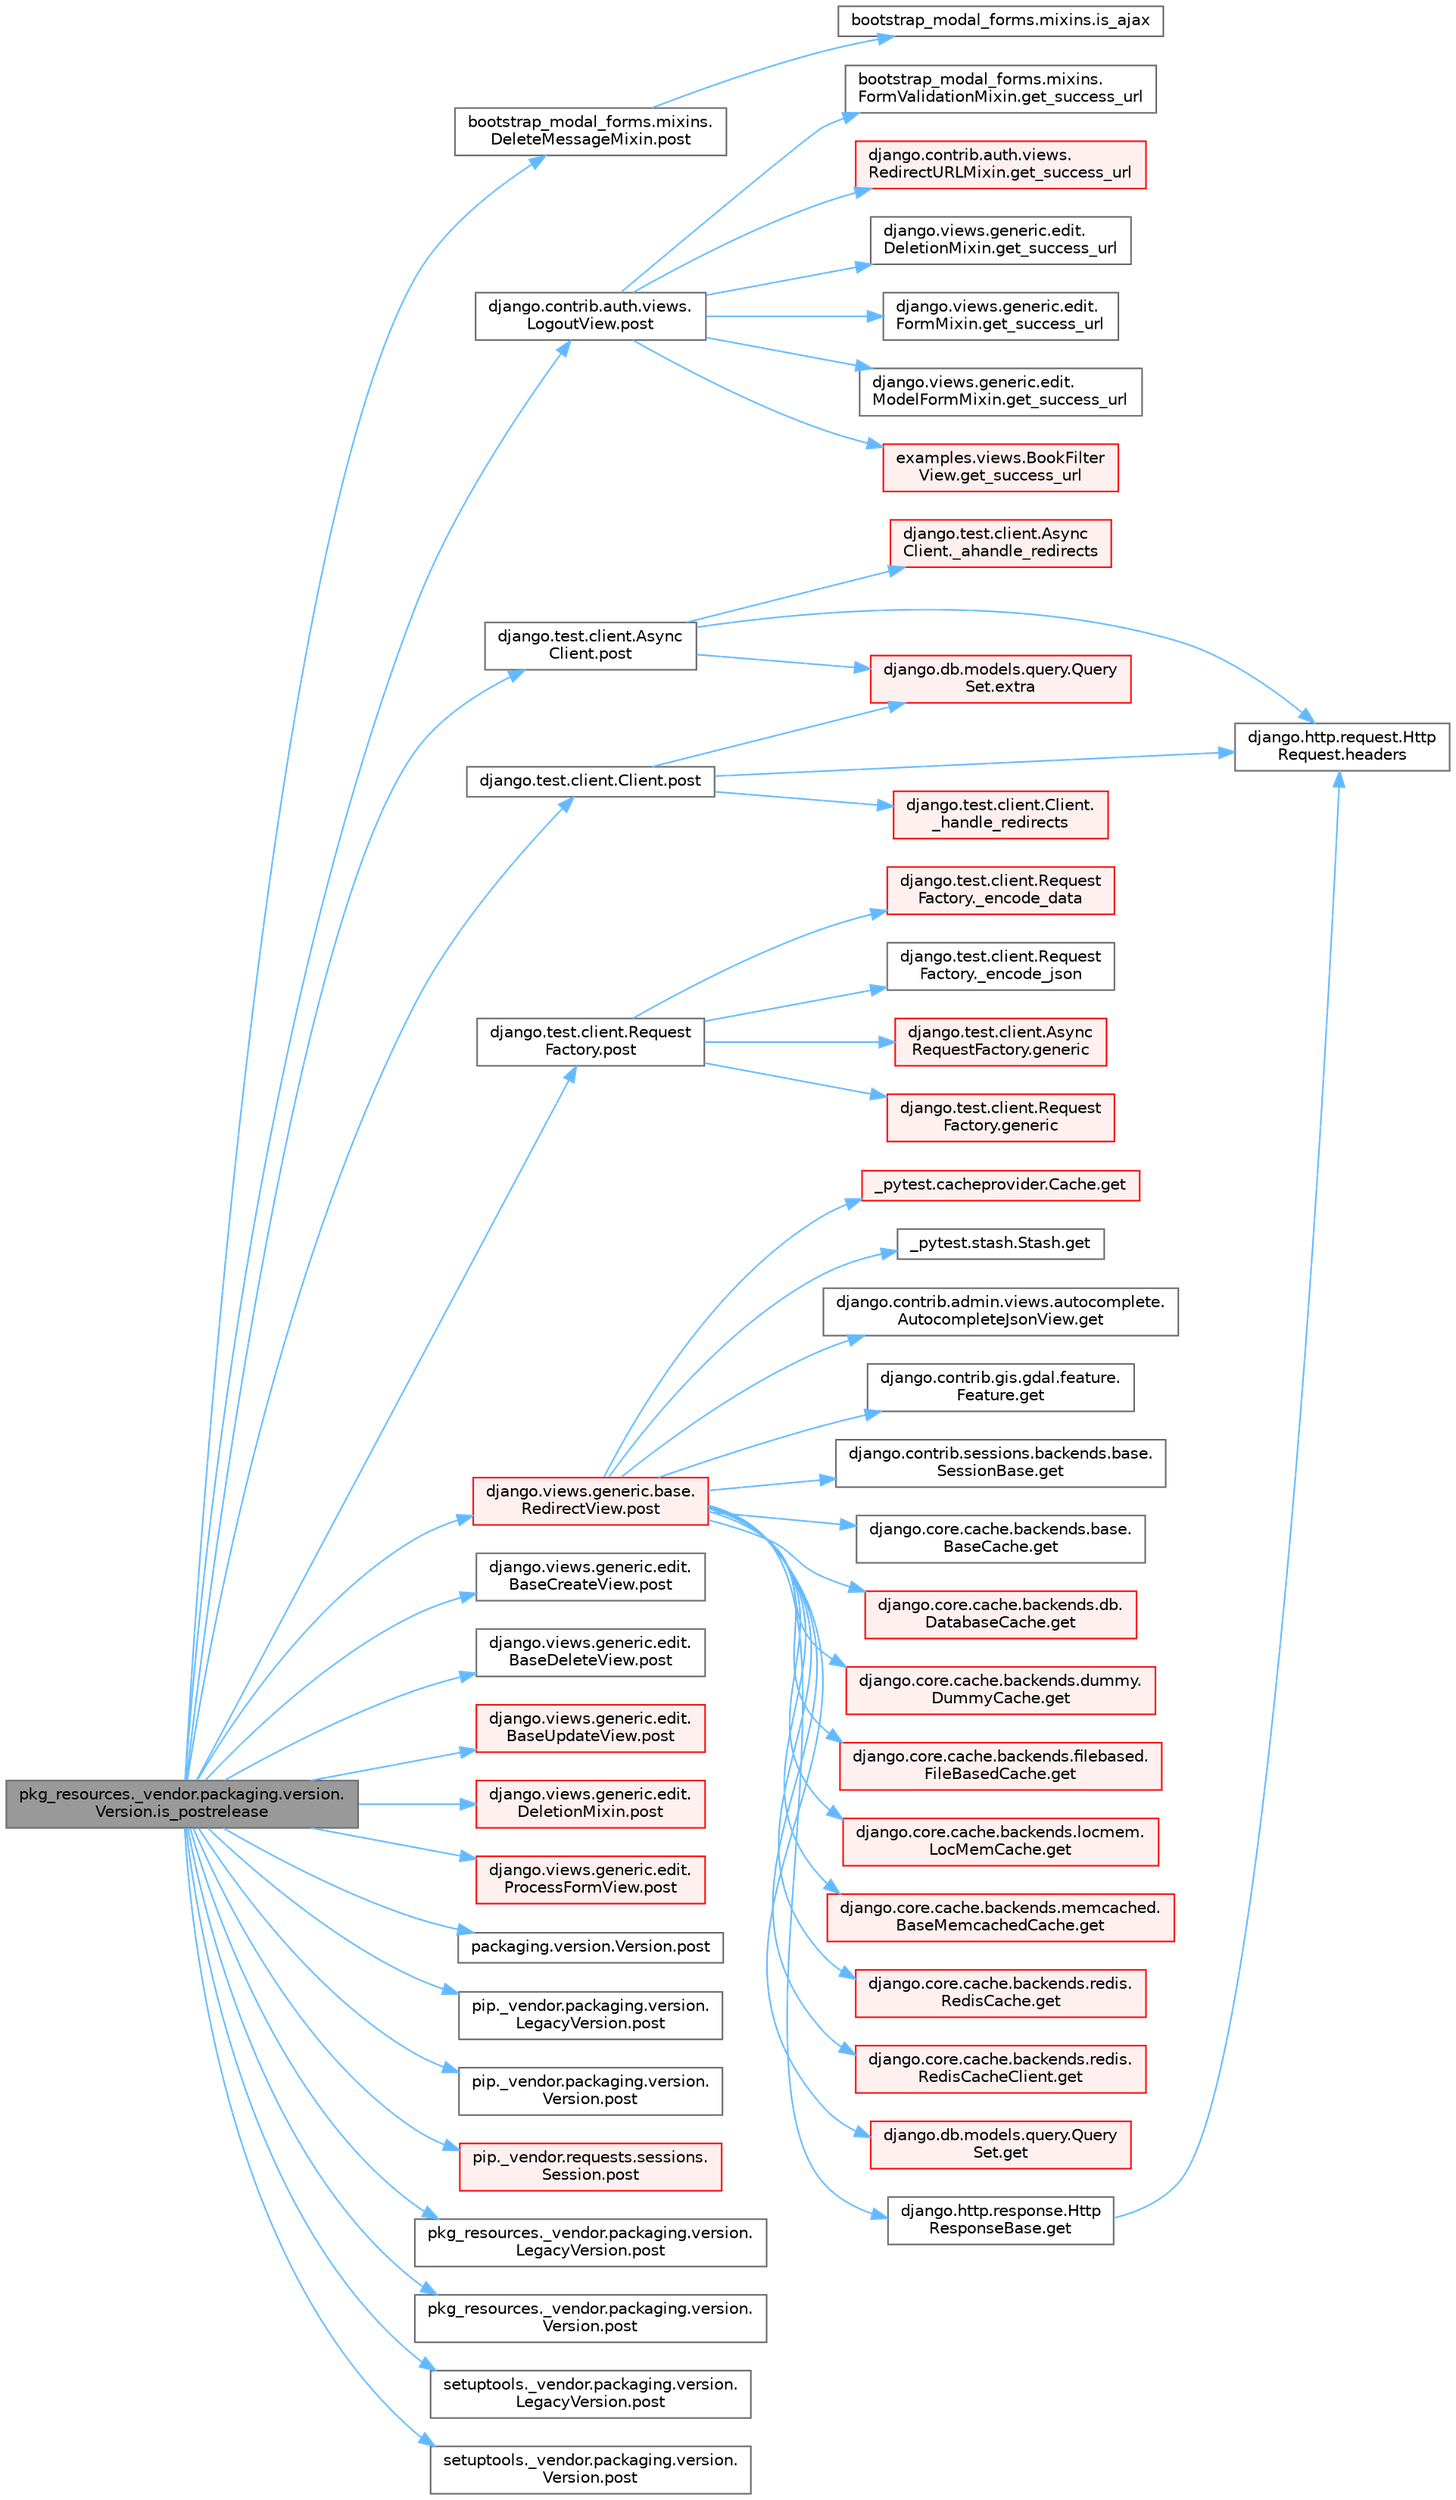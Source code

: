digraph "pkg_resources._vendor.packaging.version.Version.is_postrelease"
{
 // LATEX_PDF_SIZE
  bgcolor="transparent";
  edge [fontname=Helvetica,fontsize=10,labelfontname=Helvetica,labelfontsize=10];
  node [fontname=Helvetica,fontsize=10,shape=box,height=0.2,width=0.4];
  rankdir="LR";
  Node1 [id="Node000001",label="pkg_resources._vendor.packaging.version.\lVersion.is_postrelease",height=0.2,width=0.4,color="gray40", fillcolor="grey60", style="filled", fontcolor="black",tooltip=" "];
  Node1 -> Node2 [id="edge1_Node000001_Node000002",color="steelblue1",style="solid",tooltip=" "];
  Node2 [id="Node000002",label="bootstrap_modal_forms.mixins.\lDeleteMessageMixin.post",height=0.2,width=0.4,color="grey40", fillcolor="white", style="filled",URL="$classbootstrap__modal__forms_1_1mixins_1_1_delete_message_mixin.html#a23430f474251a10815ad23e333795187",tooltip=" "];
  Node2 -> Node3 [id="edge2_Node000002_Node000003",color="steelblue1",style="solid",tooltip=" "];
  Node3 [id="Node000003",label="bootstrap_modal_forms.mixins.is_ajax",height=0.2,width=0.4,color="grey40", fillcolor="white", style="filled",URL="$namespacebootstrap__modal__forms_1_1mixins.html#afa3f0b5bfe74f2a68bebd83fa6b337c0",tooltip=" "];
  Node1 -> Node4 [id="edge3_Node000001_Node000004",color="steelblue1",style="solid",tooltip=" "];
  Node4 [id="Node000004",label="django.contrib.auth.views.\lLogoutView.post",height=0.2,width=0.4,color="grey40", fillcolor="white", style="filled",URL="$classdjango_1_1contrib_1_1auth_1_1views_1_1_logout_view.html#a69861180b4eb08ae727feea6aae19760",tooltip=" "];
  Node4 -> Node5 [id="edge4_Node000004_Node000005",color="steelblue1",style="solid",tooltip=" "];
  Node5 [id="Node000005",label="bootstrap_modal_forms.mixins.\lFormValidationMixin.get_success_url",height=0.2,width=0.4,color="grey40", fillcolor="white", style="filled",URL="$classbootstrap__modal__forms_1_1mixins_1_1_form_validation_mixin.html#aa553501c571b07d6bd1f89d7a9e26052",tooltip=" "];
  Node4 -> Node6 [id="edge5_Node000004_Node000006",color="steelblue1",style="solid",tooltip=" "];
  Node6 [id="Node000006",label="django.contrib.auth.views.\lRedirectURLMixin.get_success_url",height=0.2,width=0.4,color="red", fillcolor="#FFF0F0", style="filled",URL="$classdjango_1_1contrib_1_1auth_1_1views_1_1_redirect_u_r_l_mixin.html#af21808d30d7068d8601020fdbd90171c",tooltip=" "];
  Node4 -> Node4533 [id="edge6_Node000004_Node004533",color="steelblue1",style="solid",tooltip=" "];
  Node4533 [id="Node004533",label="django.views.generic.edit.\lDeletionMixin.get_success_url",height=0.2,width=0.4,color="grey40", fillcolor="white", style="filled",URL="$classdjango_1_1views_1_1generic_1_1edit_1_1_deletion_mixin.html#a37e6714e98b78cc3fe4be0c0efd380a9",tooltip=" "];
  Node4 -> Node4534 [id="edge7_Node000004_Node004534",color="steelblue1",style="solid",tooltip=" "];
  Node4534 [id="Node004534",label="django.views.generic.edit.\lFormMixin.get_success_url",height=0.2,width=0.4,color="grey40", fillcolor="white", style="filled",URL="$classdjango_1_1views_1_1generic_1_1edit_1_1_form_mixin.html#a7094b72047f7c8cce7fd58215f6d72ce",tooltip=" "];
  Node4 -> Node4535 [id="edge8_Node000004_Node004535",color="steelblue1",style="solid",tooltip=" "];
  Node4535 [id="Node004535",label="django.views.generic.edit.\lModelFormMixin.get_success_url",height=0.2,width=0.4,color="grey40", fillcolor="white", style="filled",URL="$classdjango_1_1views_1_1generic_1_1edit_1_1_model_form_mixin.html#ac6c51bfba32046e2c57838d76adc80f2",tooltip=" "];
  Node4 -> Node4536 [id="edge9_Node000004_Node004536",color="steelblue1",style="solid",tooltip=" "];
  Node4536 [id="Node004536",label="examples.views.BookFilter\lView.get_success_url",height=0.2,width=0.4,color="red", fillcolor="#FFF0F0", style="filled",URL="$classexamples_1_1views_1_1_book_filter_view.html#aa2850ac24b9acf2933ac3db160ee5a56",tooltip=" "];
  Node1 -> Node4537 [id="edge10_Node000001_Node004537",color="steelblue1",style="solid",tooltip=" "];
  Node4537 [id="Node004537",label="django.test.client.Async\lClient.post",height=0.2,width=0.4,color="grey40", fillcolor="white", style="filled",URL="$classdjango_1_1test_1_1client_1_1_async_client.html#a606087ed94f0f597ae0e2cf236ebe1a2",tooltip=" "];
  Node4537 -> Node1359 [id="edge11_Node004537_Node001359",color="steelblue1",style="solid",tooltip=" "];
  Node1359 [id="Node001359",label="django.test.client.Async\lClient._ahandle_redirects",height=0.2,width=0.4,color="red", fillcolor="#FFF0F0", style="filled",URL="$classdjango_1_1test_1_1client_1_1_async_client.html#a8740fe0dc39e7fe74e515be78449ee76",tooltip=" "];
  Node4537 -> Node1411 [id="edge12_Node004537_Node001411",color="steelblue1",style="solid",tooltip=" "];
  Node1411 [id="Node001411",label="django.db.models.query.Query\lSet.extra",height=0.2,width=0.4,color="red", fillcolor="#FFF0F0", style="filled",URL="$classdjango_1_1db_1_1models_1_1query_1_1_query_set.html#ae54983d1fa1ba41e84f20cea946cde79",tooltip=" "];
  Node4537 -> Node478 [id="edge13_Node004537_Node000478",color="steelblue1",style="solid",tooltip=" "];
  Node478 [id="Node000478",label="django.http.request.Http\lRequest.headers",height=0.2,width=0.4,color="grey40", fillcolor="white", style="filled",URL="$classdjango_1_1http_1_1request_1_1_http_request.html#a757d86c06e163aa94180817723ce1b9c",tooltip=" "];
  Node1 -> Node4538 [id="edge14_Node000001_Node004538",color="steelblue1",style="solid",tooltip=" "];
  Node4538 [id="Node004538",label="django.test.client.Client.post",height=0.2,width=0.4,color="grey40", fillcolor="white", style="filled",URL="$classdjango_1_1test_1_1client_1_1_client.html#a14732e435f6a02692b76783bae050e4b",tooltip=" "];
  Node4538 -> Node1413 [id="edge15_Node004538_Node001413",color="steelblue1",style="solid",tooltip=" "];
  Node1413 [id="Node001413",label="django.test.client.Client.\l_handle_redirects",height=0.2,width=0.4,color="red", fillcolor="#FFF0F0", style="filled",URL="$classdjango_1_1test_1_1client_1_1_client.html#a234b328f33c374ad181aa49c6515d469",tooltip=" "];
  Node4538 -> Node1411 [id="edge16_Node004538_Node001411",color="steelblue1",style="solid",tooltip=" "];
  Node4538 -> Node478 [id="edge17_Node004538_Node000478",color="steelblue1",style="solid",tooltip=" "];
  Node1 -> Node4539 [id="edge18_Node000001_Node004539",color="steelblue1",style="solid",tooltip=" "];
  Node4539 [id="Node004539",label="django.test.client.Request\lFactory.post",height=0.2,width=0.4,color="grey40", fillcolor="white", style="filled",URL="$classdjango_1_1test_1_1client_1_1_request_factory.html#af35080874419d551f6dc49fc3c992fae",tooltip=" "];
  Node4539 -> Node4540 [id="edge19_Node004539_Node004540",color="steelblue1",style="solid",tooltip=" "];
  Node4540 [id="Node004540",label="django.test.client.Request\lFactory._encode_data",height=0.2,width=0.4,color="red", fillcolor="#FFF0F0", style="filled",URL="$classdjango_1_1test_1_1client_1_1_request_factory.html#a33edfcee8130bcc1c0c4a8fca2b0f743",tooltip=" "];
  Node4539 -> Node3683 [id="edge20_Node004539_Node003683",color="steelblue1",style="solid",tooltip=" "];
  Node3683 [id="Node003683",label="django.test.client.Request\lFactory._encode_json",height=0.2,width=0.4,color="grey40", fillcolor="white", style="filled",URL="$classdjango_1_1test_1_1client_1_1_request_factory.html#a9777137714cd886cc1039022bda5db01",tooltip=" "];
  Node4539 -> Node1415 [id="edge21_Node004539_Node001415",color="steelblue1",style="solid",tooltip=" "];
  Node1415 [id="Node001415",label="django.test.client.Async\lRequestFactory.generic",height=0.2,width=0.4,color="red", fillcolor="#FFF0F0", style="filled",URL="$classdjango_1_1test_1_1client_1_1_async_request_factory.html#a470d6888694e77c09bd7d8bf6d588233",tooltip=" "];
  Node4539 -> Node1417 [id="edge22_Node004539_Node001417",color="steelblue1",style="solid",tooltip=" "];
  Node1417 [id="Node001417",label="django.test.client.Request\lFactory.generic",height=0.2,width=0.4,color="red", fillcolor="#FFF0F0", style="filled",URL="$classdjango_1_1test_1_1client_1_1_request_factory.html#a24740fe264de91d8c4c1205c9172206d",tooltip=" "];
  Node1 -> Node4543 [id="edge23_Node000001_Node004543",color="steelblue1",style="solid",tooltip=" "];
  Node4543 [id="Node004543",label="django.views.generic.base.\lRedirectView.post",height=0.2,width=0.4,color="red", fillcolor="#FFF0F0", style="filled",URL="$classdjango_1_1views_1_1generic_1_1base_1_1_redirect_view.html#a20f1374a926b81c739ea2672fbe38552",tooltip=" "];
  Node4543 -> Node1362 [id="edge24_Node004543_Node001362",color="steelblue1",style="solid",tooltip=" "];
  Node1362 [id="Node001362",label="_pytest.cacheprovider.Cache.get",height=0.2,width=0.4,color="red", fillcolor="#FFF0F0", style="filled",URL="$class__pytest_1_1cacheprovider_1_1_cache.html#a752b42a7c4034371bcd23244b1862148",tooltip=" "];
  Node4543 -> Node1363 [id="edge25_Node004543_Node001363",color="steelblue1",style="solid",tooltip=" "];
  Node1363 [id="Node001363",label="_pytest.stash.Stash.get",height=0.2,width=0.4,color="grey40", fillcolor="white", style="filled",URL="$class__pytest_1_1stash_1_1_stash.html#a7fec5e28d31d41b05838c98ac277c8c5",tooltip=" "];
  Node4543 -> Node1364 [id="edge26_Node004543_Node001364",color="steelblue1",style="solid",tooltip=" "];
  Node1364 [id="Node001364",label="django.contrib.admin.views.autocomplete.\lAutocompleteJsonView.get",height=0.2,width=0.4,color="grey40", fillcolor="white", style="filled",URL="$classdjango_1_1contrib_1_1admin_1_1views_1_1autocomplete_1_1_autocomplete_json_view.html#a34a861d7d91bddbce574ab88c184895e",tooltip=" "];
  Node4543 -> Node1365 [id="edge27_Node004543_Node001365",color="steelblue1",style="solid",tooltip=" "];
  Node1365 [id="Node001365",label="django.contrib.gis.gdal.feature.\lFeature.get",height=0.2,width=0.4,color="grey40", fillcolor="white", style="filled",URL="$classdjango_1_1contrib_1_1gis_1_1gdal_1_1feature_1_1_feature.html#a21986d93135566e82dd6f57de5e37038",tooltip=" "];
  Node4543 -> Node1366 [id="edge28_Node004543_Node001366",color="steelblue1",style="solid",tooltip=" "];
  Node1366 [id="Node001366",label="django.contrib.sessions.backends.base.\lSessionBase.get",height=0.2,width=0.4,color="grey40", fillcolor="white", style="filled",URL="$classdjango_1_1contrib_1_1sessions_1_1backends_1_1base_1_1_session_base.html#a7d41576dd78ee0cae19d35e409a0dac4",tooltip=" "];
  Node4543 -> Node1367 [id="edge29_Node004543_Node001367",color="steelblue1",style="solid",tooltip=" "];
  Node1367 [id="Node001367",label="django.core.cache.backends.base.\lBaseCache.get",height=0.2,width=0.4,color="grey40", fillcolor="white", style="filled",URL="$classdjango_1_1core_1_1cache_1_1backends_1_1base_1_1_base_cache.html#a670decaea5fb02f8e13f62c4a8d3b691",tooltip=" "];
  Node4543 -> Node1368 [id="edge30_Node004543_Node001368",color="steelblue1",style="solid",tooltip=" "];
  Node1368 [id="Node001368",label="django.core.cache.backends.db.\lDatabaseCache.get",height=0.2,width=0.4,color="red", fillcolor="#FFF0F0", style="filled",URL="$classdjango_1_1core_1_1cache_1_1backends_1_1db_1_1_database_cache.html#ab7c8bab4308c7ceac722a940914fedf1",tooltip=" "];
  Node4543 -> Node1370 [id="edge31_Node004543_Node001370",color="steelblue1",style="solid",tooltip=" "];
  Node1370 [id="Node001370",label="django.core.cache.backends.dummy.\lDummyCache.get",height=0.2,width=0.4,color="red", fillcolor="#FFF0F0", style="filled",URL="$classdjango_1_1core_1_1cache_1_1backends_1_1dummy_1_1_dummy_cache.html#a91db0f78eeef15ccb77c8c518e12de81",tooltip=" "];
  Node4543 -> Node1371 [id="edge32_Node004543_Node001371",color="steelblue1",style="solid",tooltip=" "];
  Node1371 [id="Node001371",label="django.core.cache.backends.filebased.\lFileBasedCache.get",height=0.2,width=0.4,color="red", fillcolor="#FFF0F0", style="filled",URL="$classdjango_1_1core_1_1cache_1_1backends_1_1filebased_1_1_file_based_cache.html#a81478fa25dd545d6e223f4e3d6760646",tooltip=" "];
  Node4543 -> Node1374 [id="edge33_Node004543_Node001374",color="steelblue1",style="solid",tooltip=" "];
  Node1374 [id="Node001374",label="django.core.cache.backends.locmem.\lLocMemCache.get",height=0.2,width=0.4,color="red", fillcolor="#FFF0F0", style="filled",URL="$classdjango_1_1core_1_1cache_1_1backends_1_1locmem_1_1_loc_mem_cache.html#aeb7aff9d132188d4b106f42045eaf803",tooltip=" "];
  Node4543 -> Node1376 [id="edge34_Node004543_Node001376",color="steelblue1",style="solid",tooltip=" "];
  Node1376 [id="Node001376",label="django.core.cache.backends.memcached.\lBaseMemcachedCache.get",height=0.2,width=0.4,color="red", fillcolor="#FFF0F0", style="filled",URL="$classdjango_1_1core_1_1cache_1_1backends_1_1memcached_1_1_base_memcached_cache.html#ad5e6be20ce407cf4548603d3b413c56e",tooltip=" "];
  Node4543 -> Node1377 [id="edge35_Node004543_Node001377",color="steelblue1",style="solid",tooltip=" "];
  Node1377 [id="Node001377",label="django.core.cache.backends.redis.\lRedisCache.get",height=0.2,width=0.4,color="red", fillcolor="#FFF0F0", style="filled",URL="$classdjango_1_1core_1_1cache_1_1backends_1_1redis_1_1_redis_cache.html#ac5ae812bc82909854e7658e31c37fdcb",tooltip=" "];
  Node4543 -> Node1378 [id="edge36_Node004543_Node001378",color="steelblue1",style="solid",tooltip=" "];
  Node1378 [id="Node001378",label="django.core.cache.backends.redis.\lRedisCacheClient.get",height=0.2,width=0.4,color="red", fillcolor="#FFF0F0", style="filled",URL="$classdjango_1_1core_1_1cache_1_1backends_1_1redis_1_1_redis_cache_client.html#aa437370e2a6efba9f9cdf9beb76611ea",tooltip=" "];
  Node4543 -> Node1382 [id="edge37_Node004543_Node001382",color="steelblue1",style="solid",tooltip=" "];
  Node1382 [id="Node001382",label="django.db.models.query.Query\lSet.get",height=0.2,width=0.4,color="red", fillcolor="#FFF0F0", style="filled",URL="$classdjango_1_1db_1_1models_1_1query_1_1_query_set.html#afe9afa909843984d4fa4c2555f0f1310",tooltip=" "];
  Node4543 -> Node1407 [id="edge38_Node004543_Node001407",color="steelblue1",style="solid",tooltip=" "];
  Node1407 [id="Node001407",label="django.http.response.Http\lResponseBase.get",height=0.2,width=0.4,color="grey40", fillcolor="white", style="filled",URL="$classdjango_1_1http_1_1response_1_1_http_response_base.html#ae2baff89ce088ff5c75d643fbbe62a1d",tooltip=" "];
  Node1407 -> Node478 [id="edge39_Node001407_Node000478",color="steelblue1",style="solid",tooltip=" "];
  Node1 -> Node4544 [id="edge40_Node000001_Node004544",color="steelblue1",style="solid",tooltip=" "];
  Node4544 [id="Node004544",label="django.views.generic.edit.\lBaseCreateView.post",height=0.2,width=0.4,color="grey40", fillcolor="white", style="filled",URL="$classdjango_1_1views_1_1generic_1_1edit_1_1_base_create_view.html#aeb3524689453e85cda1a44cdd8c5590f",tooltip=" "];
  Node1 -> Node4545 [id="edge41_Node000001_Node004545",color="steelblue1",style="solid",tooltip=" "];
  Node4545 [id="Node004545",label="django.views.generic.edit.\lBaseDeleteView.post",height=0.2,width=0.4,color="grey40", fillcolor="white", style="filled",URL="$classdjango_1_1views_1_1generic_1_1edit_1_1_base_delete_view.html#ad00518ff8accfdb970eafe5badb64a77",tooltip=" "];
  Node1 -> Node4546 [id="edge42_Node000001_Node004546",color="steelblue1",style="solid",tooltip=" "];
  Node4546 [id="Node004546",label="django.views.generic.edit.\lBaseUpdateView.post",height=0.2,width=0.4,color="red", fillcolor="#FFF0F0", style="filled",URL="$classdjango_1_1views_1_1generic_1_1edit_1_1_base_update_view.html#abb9e5510c9d5b54425f0874940f45d73",tooltip=" "];
  Node1 -> Node4564 [id="edge43_Node000001_Node004564",color="steelblue1",style="solid",tooltip=" "];
  Node4564 [id="Node004564",label="django.views.generic.edit.\lDeletionMixin.post",height=0.2,width=0.4,color="red", fillcolor="#FFF0F0", style="filled",URL="$classdjango_1_1views_1_1generic_1_1edit_1_1_deletion_mixin.html#a93358facc5cc6e84423e8471745b2a68",tooltip=" "];
  Node1 -> Node4565 [id="edge44_Node000001_Node004565",color="steelblue1",style="solid",tooltip=" "];
  Node4565 [id="Node004565",label="django.views.generic.edit.\lProcessFormView.post",height=0.2,width=0.4,color="red", fillcolor="#FFF0F0", style="filled",URL="$classdjango_1_1views_1_1generic_1_1edit_1_1_process_form_view.html#a6cf9ff8c9dd22e940a921672ddd1fa0e",tooltip=" "];
  Node1 -> Node4580 [id="edge45_Node000001_Node004580",color="steelblue1",style="solid",tooltip=" "];
  Node4580 [id="Node004580",label="packaging.version.Version.post",height=0.2,width=0.4,color="grey40", fillcolor="white", style="filled",URL="$classpackaging_1_1version_1_1_version.html#ad9f7f7e87e09f247e2ce2801c553df12",tooltip=" "];
  Node1 -> Node4581 [id="edge46_Node000001_Node004581",color="steelblue1",style="solid",tooltip=" "];
  Node4581 [id="Node004581",label="pip._vendor.packaging.version.\lLegacyVersion.post",height=0.2,width=0.4,color="grey40", fillcolor="white", style="filled",URL="$classpip_1_1__vendor_1_1packaging_1_1version_1_1_legacy_version.html#a7a7bcad88b5513910353a41e913e86f4",tooltip=" "];
  Node1 -> Node4582 [id="edge47_Node000001_Node004582",color="steelblue1",style="solid",tooltip=" "];
  Node4582 [id="Node004582",label="pip._vendor.packaging.version.\lVersion.post",height=0.2,width=0.4,color="grey40", fillcolor="white", style="filled",URL="$classpip_1_1__vendor_1_1packaging_1_1version_1_1_version.html#a875da6247b0810bf53d8fe7417fa5cdb",tooltip=" "];
  Node1 -> Node4583 [id="edge48_Node000001_Node004583",color="steelblue1",style="solid",tooltip=" "];
  Node4583 [id="Node004583",label="pip._vendor.requests.sessions.\lSession.post",height=0.2,width=0.4,color="red", fillcolor="#FFF0F0", style="filled",URL="$classpip_1_1__vendor_1_1requests_1_1sessions_1_1_session.html#ac320b1d8541586ee86825a1ed9aad7c6",tooltip=" "];
  Node1 -> Node4584 [id="edge49_Node000001_Node004584",color="steelblue1",style="solid",tooltip=" "];
  Node4584 [id="Node004584",label="pkg_resources._vendor.packaging.version.\lLegacyVersion.post",height=0.2,width=0.4,color="grey40", fillcolor="white", style="filled",URL="$classpkg__resources_1_1__vendor_1_1packaging_1_1version_1_1_legacy_version.html#a8e443553ee0abc91c8a0076d4afab68e",tooltip=" "];
  Node1 -> Node4585 [id="edge50_Node000001_Node004585",color="steelblue1",style="solid",tooltip=" "];
  Node4585 [id="Node004585",label="pkg_resources._vendor.packaging.version.\lVersion.post",height=0.2,width=0.4,color="grey40", fillcolor="white", style="filled",URL="$classpkg__resources_1_1__vendor_1_1packaging_1_1version_1_1_version.html#a47c3981d9826eb589cc883a6776c2ac7",tooltip=" "];
  Node1 -> Node4586 [id="edge51_Node000001_Node004586",color="steelblue1",style="solid",tooltip=" "];
  Node4586 [id="Node004586",label="setuptools._vendor.packaging.version.\lLegacyVersion.post",height=0.2,width=0.4,color="grey40", fillcolor="white", style="filled",URL="$classsetuptools_1_1__vendor_1_1packaging_1_1version_1_1_legacy_version.html#a82c2c2cd1425d32b506ea86e3c4230d3",tooltip=" "];
  Node1 -> Node4587 [id="edge52_Node000001_Node004587",color="steelblue1",style="solid",tooltip=" "];
  Node4587 [id="Node004587",label="setuptools._vendor.packaging.version.\lVersion.post",height=0.2,width=0.4,color="grey40", fillcolor="white", style="filled",URL="$classsetuptools_1_1__vendor_1_1packaging_1_1version_1_1_version.html#a1a7fe2cfb1c9fb6572e32fa3cb6bd695",tooltip=" "];
}

